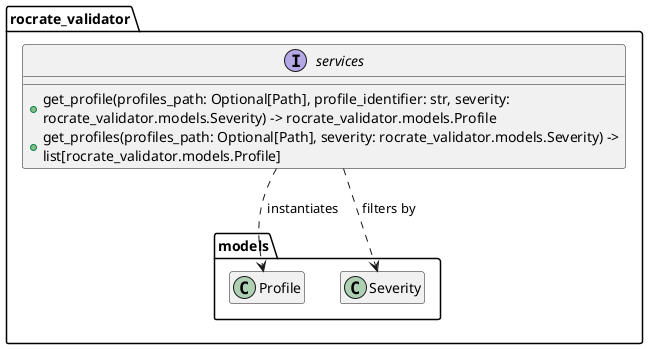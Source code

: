 @startuml

skinparam wrapWidth 600

hide members
hide fields

' Define the services in the core package
package "rocrate_validator" {

    interface services [[#rocrate_validator.services.get_profiles]] {
        + get_profile(profiles_path: Optional[Path], profile_identifier: str, severity: rocrate_validator.models.Severity) -> rocrate_validator.models.Profile
        + get_profiles(profiles_path: Optional[Path], severity: rocrate_validator.models.Severity) -> list[rocrate_validator.models.Profile]
    }

    show services members

    services ..> rocrate_validator.models.Profile : " instantiates"
    services ..> rocrate_validator.models.Severity : " filters by"
}

package "rocrate_validator.models" {

    class Profile [[#rocrate_validator.models.Profile]] {}

    class Severity [[#rocrate_validator.models.Severity]] {
    }

@enduml

